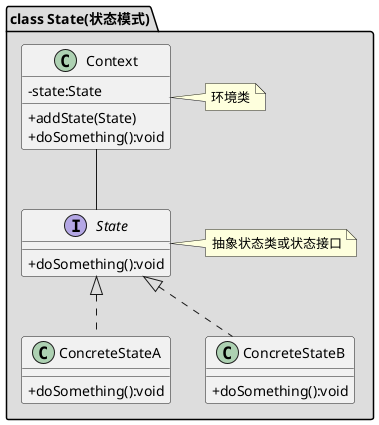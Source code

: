 @startuml
skinparam classAttributeIconSize 0

package "class State(状态模式)" #DDDDDD {
    interface State
    {
    +doSomething():void
    }
    note right: 抽象状态类或状态接口

    class ConcreteStateA
    {
    +doSomething():void
    }

    class ConcreteStateB
    {
    +doSomething():void
    }

    class Context
    {
    -state:State
    +addState(State)
    +doSomething():void
    }
    note right:环境类

    Context -- State
    State <|.. ConcreteStateA
    State <|.. ConcreteStateB
}
@enduml